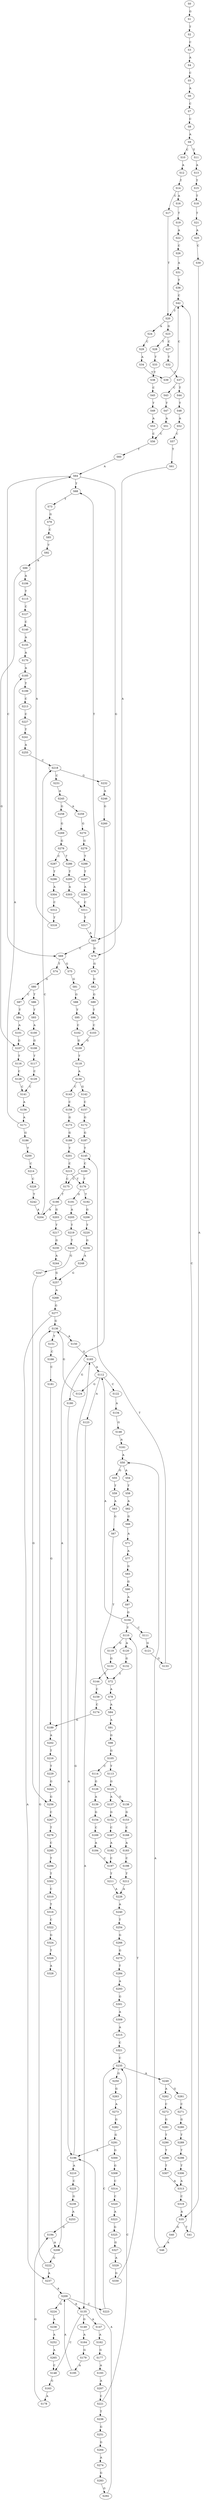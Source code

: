 strict digraph  {
	S0 -> S1 [ label = G ];
	S1 -> S2 [ label = T ];
	S2 -> S3 [ label = C ];
	S3 -> S4 [ label = A ];
	S4 -> S5 [ label = C ];
	S5 -> S6 [ label = A ];
	S6 -> S7 [ label = C ];
	S7 -> S8 [ label = C ];
	S8 -> S9 [ label = A ];
	S9 -> S10 [ label = C ];
	S9 -> S11 [ label = T ];
	S10 -> S12 [ label = A ];
	S11 -> S13 [ label = A ];
	S12 -> S14 [ label = T ];
	S13 -> S15 [ label = T ];
	S14 -> S16 [ label = A ];
	S14 -> S17 [ label = C ];
	S15 -> S18 [ label = T ];
	S16 -> S19 [ label = T ];
	S17 -> S20 [ label = T ];
	S18 -> S21 [ label = T ];
	S19 -> S22 [ label = A ];
	S20 -> S23 [ label = G ];
	S20 -> S24 [ label = A ];
	S21 -> S25 [ label = A ];
	S22 -> S26 [ label = C ];
	S23 -> S27 [ label = C ];
	S23 -> S28 [ label = T ];
	S24 -> S29 [ label = C ];
	S25 -> S30 [ label = C ];
	S26 -> S31 [ label = A ];
	S27 -> S32 [ label = T ];
	S28 -> S33 [ label = T ];
	S29 -> S34 [ label = A ];
	S30 -> S35 [ label = A ];
	S31 -> S36 [ label = T ];
	S32 -> S37 [ label = T ];
	S33 -> S38 [ label = T ];
	S34 -> S39 [ label = T ];
	S35 -> S40 [ label = G ];
	S35 -> S41 [ label = T ];
	S36 -> S42 [ label = C ];
	S37 -> S43 [ label = C ];
	S37 -> S44 [ label = T ];
	S38 -> S45 [ label = C ];
	S39 -> S42 [ label = C ];
	S40 -> S46 [ label = A ];
	S41 -> S42 [ label = C ];
	S42 -> S20 [ label = T ];
	S43 -> S47 [ label = T ];
	S44 -> S48 [ label = T ];
	S45 -> S49 [ label = T ];
	S46 -> S50 [ label = A ];
	S47 -> S51 [ label = A ];
	S48 -> S52 [ label = A ];
	S49 -> S53 [ label = A ];
	S50 -> S54 [ label = A ];
	S50 -> S55 [ label = G ];
	S51 -> S56 [ label = C ];
	S52 -> S57 [ label = C ];
	S53 -> S56 [ label = C ];
	S54 -> S58 [ label = T ];
	S55 -> S59 [ label = T ];
	S56 -> S60 [ label = T ];
	S57 -> S61 [ label = T ];
	S58 -> S62 [ label = A ];
	S59 -> S63 [ label = A ];
	S60 -> S64 [ label = A ];
	S61 -> S65 [ label = A ];
	S62 -> S66 [ label = G ];
	S63 -> S67 [ label = G ];
	S64 -> S68 [ label = T ];
	S64 -> S69 [ label = C ];
	S64 -> S70 [ label = G ];
	S65 -> S70 [ label = G ];
	S65 -> S69 [ label = C ];
	S65 -> S68 [ label = T ];
	S66 -> S71 [ label = A ];
	S67 -> S72 [ label = T ];
	S68 -> S73 [ label = T ];
	S69 -> S74 [ label = T ];
	S69 -> S75 [ label = G ];
	S70 -> S76 [ label = G ];
	S71 -> S77 [ label = A ];
	S72 -> S78 [ label = A ];
	S73 -> S79 [ label = G ];
	S74 -> S80 [ label = G ];
	S75 -> S81 [ label = G ];
	S76 -> S82 [ label = G ];
	S77 -> S83 [ label = G ];
	S78 -> S84 [ label = A ];
	S79 -> S85 [ label = C ];
	S80 -> S86 [ label = T ];
	S80 -> S87 [ label = C ];
	S81 -> S88 [ label = G ];
	S82 -> S89 [ label = G ];
	S83 -> S90 [ label = G ];
	S84 -> S91 [ label = A ];
	S85 -> S92 [ label = T ];
	S86 -> S93 [ label = T ];
	S87 -> S94 [ label = T ];
	S88 -> S95 [ label = T ];
	S89 -> S96 [ label = T ];
	S90 -> S97 [ label = A ];
	S91 -> S98 [ label = G ];
	S92 -> S99 [ label = A ];
	S93 -> S100 [ label = A ];
	S94 -> S101 [ label = A ];
	S95 -> S102 [ label = C ];
	S96 -> S103 [ label = C ];
	S97 -> S104 [ label = G ];
	S98 -> S105 [ label = G ];
	S99 -> S106 [ label = A ];
	S99 -> S107 [ label = G ];
	S100 -> S108 [ label = G ];
	S101 -> S107 [ label = G ];
	S102 -> S109 [ label = G ];
	S103 -> S109 [ label = G ];
	S104 -> S110 [ label = T ];
	S104 -> S111 [ label = C ];
	S104 -> S112 [ label = A ];
	S105 -> S113 [ label = T ];
	S105 -> S114 [ label = C ];
	S106 -> S115 [ label = T ];
	S107 -> S116 [ label = T ];
	S108 -> S117 [ label = T ];
	S109 -> S118 [ label = T ];
	S110 -> S119 [ label = G ];
	S110 -> S120 [ label = A ];
	S111 -> S121 [ label = G ];
	S112 -> S122 [ label = C ];
	S112 -> S123 [ label = A ];
	S112 -> S124 [ label = G ];
	S113 -> S125 [ label = G ];
	S114 -> S126 [ label = G ];
	S115 -> S127 [ label = C ];
	S116 -> S128 [ label = C ];
	S117 -> S129 [ label = C ];
	S118 -> S130 [ label = A ];
	S119 -> S131 [ label = G ];
	S120 -> S132 [ label = G ];
	S121 -> S133 [ label = G ];
	S122 -> S134 [ label = A ];
	S123 -> S135 [ label = A ];
	S124 -> S136 [ label = G ];
	S125 -> S137 [ label = A ];
	S125 -> S138 [ label = G ];
	S126 -> S139 [ label = A ];
	S127 -> S140 [ label = C ];
	S128 -> S141 [ label = C ];
	S129 -> S141 [ label = C ];
	S130 -> S142 [ label = G ];
	S130 -> S143 [ label = C ];
	S131 -> S144 [ label = T ];
	S132 -> S72 [ label = T ];
	S133 -> S145 [ label = T ];
	S134 -> S146 [ label = G ];
	S135 -> S147 [ label = A ];
	S135 -> S148 [ label = C ];
	S135 -> S149 [ label = G ];
	S136 -> S150 [ label = A ];
	S136 -> S151 [ label = T ];
	S137 -> S152 [ label = G ];
	S138 -> S153 [ label = G ];
	S139 -> S154 [ label = G ];
	S140 -> S155 [ label = A ];
	S141 -> S156 [ label = A ];
	S142 -> S157 [ label = C ];
	S143 -> S158 [ label = C ];
	S144 -> S159 [ label = C ];
	S145 -> S160 [ label = C ];
	S146 -> S161 [ label = A ];
	S147 -> S162 [ label = A ];
	S148 -> S163 [ label = G ];
	S149 -> S164 [ label = A ];
	S150 -> S165 [ label = G ];
	S151 -> S166 [ label = C ];
	S152 -> S167 [ label = C ];
	S153 -> S168 [ label = C ];
	S154 -> S169 [ label = C ];
	S155 -> S170 [ label = A ];
	S156 -> S171 [ label = A ];
	S157 -> S172 [ label = G ];
	S158 -> S173 [ label = G ];
	S159 -> S174 [ label = C ];
	S160 -> S175 [ label = C ];
	S160 -> S176 [ label = T ];
	S161 -> S50 [ label = A ];
	S162 -> S177 [ label = G ];
	S163 -> S178 [ label = A ];
	S164 -> S179 [ label = G ];
	S165 -> S112 [ label = A ];
	S165 -> S180 [ label = G ];
	S166 -> S181 [ label = C ];
	S167 -> S182 [ label = A ];
	S168 -> S183 [ label = A ];
	S169 -> S184 [ label = A ];
	S170 -> S185 [ label = A ];
	S171 -> S185 [ label = A ];
	S171 -> S186 [ label = G ];
	S172 -> S187 [ label = G ];
	S173 -> S188 [ label = G ];
	S174 -> S189 [ label = G ];
	S175 -> S190 [ label = T ];
	S176 -> S191 [ label = G ];
	S176 -> S192 [ label = T ];
	S177 -> S193 [ label = A ];
	S178 -> S194 [ label = G ];
	S179 -> S195 [ label = A ];
	S180 -> S196 [ label = A ];
	S181 -> S189 [ label = G ];
	S182 -> S197 [ label = C ];
	S183 -> S198 [ label = C ];
	S184 -> S197 [ label = C ];
	S185 -> S199 [ label = T ];
	S186 -> S200 [ label = T ];
	S187 -> S145 [ label = T ];
	S188 -> S201 [ label = T ];
	S189 -> S202 [ label = A ];
	S190 -> S203 [ label = G ];
	S190 -> S204 [ label = A ];
	S191 -> S205 [ label = A ];
	S192 -> S206 [ label = G ];
	S193 -> S207 [ label = A ];
	S194 -> S208 [ label = A ];
	S195 -> S209 [ label = A ];
	S196 -> S165 [ label = G ];
	S196 -> S210 [ label = A ];
	S197 -> S211 [ label = T ];
	S198 -> S212 [ label = T ];
	S199 -> S213 [ label = C ];
	S200 -> S214 [ label = C ];
	S201 -> S215 [ label = C ];
	S202 -> S216 [ label = T ];
	S203 -> S217 [ label = T ];
	S204 -> S218 [ label = C ];
	S205 -> S219 [ label = T ];
	S206 -> S220 [ label = T ];
	S207 -> S221 [ label = C ];
	S208 -> S222 [ label = G ];
	S209 -> S135 [ label = A ];
	S209 -> S223 [ label = C ];
	S209 -> S224 [ label = G ];
	S210 -> S225 [ label = C ];
	S211 -> S226 [ label = A ];
	S212 -> S226 [ label = A ];
	S213 -> S227 [ label = C ];
	S214 -> S228 [ label = C ];
	S215 -> S175 [ label = C ];
	S215 -> S176 [ label = T ];
	S216 -> S229 [ label = T ];
	S217 -> S230 [ label = G ];
	S218 -> S231 [ label = C ];
	S218 -> S232 [ label = G ];
	S219 -> S233 [ label = T ];
	S220 -> S234 [ label = G ];
	S221 -> S235 [ label = C ];
	S221 -> S236 [ label = T ];
	S222 -> S237 [ label = A ];
	S222 -> S136 [ label = G ];
	S223 -> S235 [ label = C ];
	S224 -> S238 [ label = A ];
	S225 -> S239 [ label = G ];
	S226 -> S240 [ label = A ];
	S227 -> S241 [ label = T ];
	S228 -> S242 [ label = T ];
	S229 -> S243 [ label = G ];
	S230 -> S244 [ label = A ];
	S231 -> S245 [ label = A ];
	S232 -> S246 [ label = A ];
	S233 -> S247 [ label = G ];
	S234 -> S248 [ label = A ];
	S235 -> S249 [ label = A ];
	S235 -> S250 [ label = G ];
	S236 -> S251 [ label = G ];
	S237 -> S209 [ label = A ];
	S238 -> S252 [ label = A ];
	S239 -> S253 [ label = A ];
	S240 -> S254 [ label = T ];
	S241 -> S255 [ label = A ];
	S242 -> S204 [ label = A ];
	S243 -> S256 [ label = G ];
	S244 -> S257 [ label = G ];
	S245 -> S258 [ label = G ];
	S245 -> S259 [ label = A ];
	S246 -> S260 [ label = G ];
	S247 -> S256 [ label = G ];
	S248 -> S257 [ label = G ];
	S249 -> S261 [ label = G ];
	S249 -> S262 [ label = A ];
	S250 -> S263 [ label = G ];
	S251 -> S264 [ label = G ];
	S252 -> S265 [ label = A ];
	S253 -> S194 [ label = G ];
	S254 -> S266 [ label = G ];
	S255 -> S218 [ label = C ];
	S256 -> S267 [ label = C ];
	S257 -> S268 [ label = A ];
	S258 -> S269 [ label = G ];
	S259 -> S270 [ label = G ];
	S260 -> S208 [ label = A ];
	S261 -> S271 [ label = C ];
	S262 -> S272 [ label = C ];
	S263 -> S273 [ label = A ];
	S264 -> S274 [ label = A ];
	S265 -> S148 [ label = C ];
	S266 -> S275 [ label = G ];
	S267 -> S276 [ label = T ];
	S268 -> S277 [ label = G ];
	S269 -> S278 [ label = G ];
	S270 -> S279 [ label = G ];
	S271 -> S280 [ label = G ];
	S272 -> S281 [ label = G ];
	S273 -> S282 [ label = G ];
	S274 -> S283 [ label = G ];
	S275 -> S284 [ label = T ];
	S276 -> S285 [ label = C ];
	S277 -> S136 [ label = G ];
	S277 -> S237 [ label = A ];
	S278 -> S286 [ label = T ];
	S278 -> S287 [ label = C ];
	S279 -> S288 [ label = T ];
	S280 -> S289 [ label = T ];
	S281 -> S290 [ label = T ];
	S282 -> S291 [ label = G ];
	S283 -> S292 [ label = G ];
	S284 -> S293 [ label = A ];
	S285 -> S294 [ label = T ];
	S286 -> S295 [ label = T ];
	S287 -> S296 [ label = T ];
	S288 -> S297 [ label = T ];
	S289 -> S298 [ label = T ];
	S290 -> S299 [ label = T ];
	S291 -> S196 [ label = A ];
	S291 -> S300 [ label = G ];
	S292 -> S196 [ label = A ];
	S293 -> S301 [ label = G ];
	S294 -> S302 [ label = T ];
	S295 -> S303 [ label = A ];
	S296 -> S304 [ label = A ];
	S297 -> S305 [ label = A ];
	S298 -> S306 [ label = T ];
	S299 -> S307 [ label = T ];
	S300 -> S308 [ label = G ];
	S301 -> S309 [ label = A ];
	S302 -> S310 [ label = C ];
	S303 -> S311 [ label = C ];
	S304 -> S312 [ label = C ];
	S305 -> S311 [ label = C ];
	S306 -> S313 [ label = A ];
	S307 -> S313 [ label = A ];
	S308 -> S314 [ label = C ];
	S309 -> S315 [ label = A ];
	S310 -> S316 [ label = T ];
	S311 -> S317 [ label = T ];
	S312 -> S318 [ label = T ];
	S313 -> S319 [ label = C ];
	S314 -> S320 [ label = C ];
	S315 -> S321 [ label = C ];
	S316 -> S322 [ label = C ];
	S317 -> S65 [ label = A ];
	S318 -> S64 [ label = A ];
	S319 -> S35 [ label = A ];
	S320 -> S323 [ label = A ];
	S321 -> S235 [ label = C ];
	S322 -> S324 [ label = G ];
	S323 -> S325 [ label = G ];
	S324 -> S326 [ label = T ];
	S325 -> S327 [ label = G ];
	S326 -> S328 [ label = A ];
	S327 -> S329 [ label = A ];
	S329 -> S330 [ label = G ];
	S330 -> S110 [ label = T ];
}
